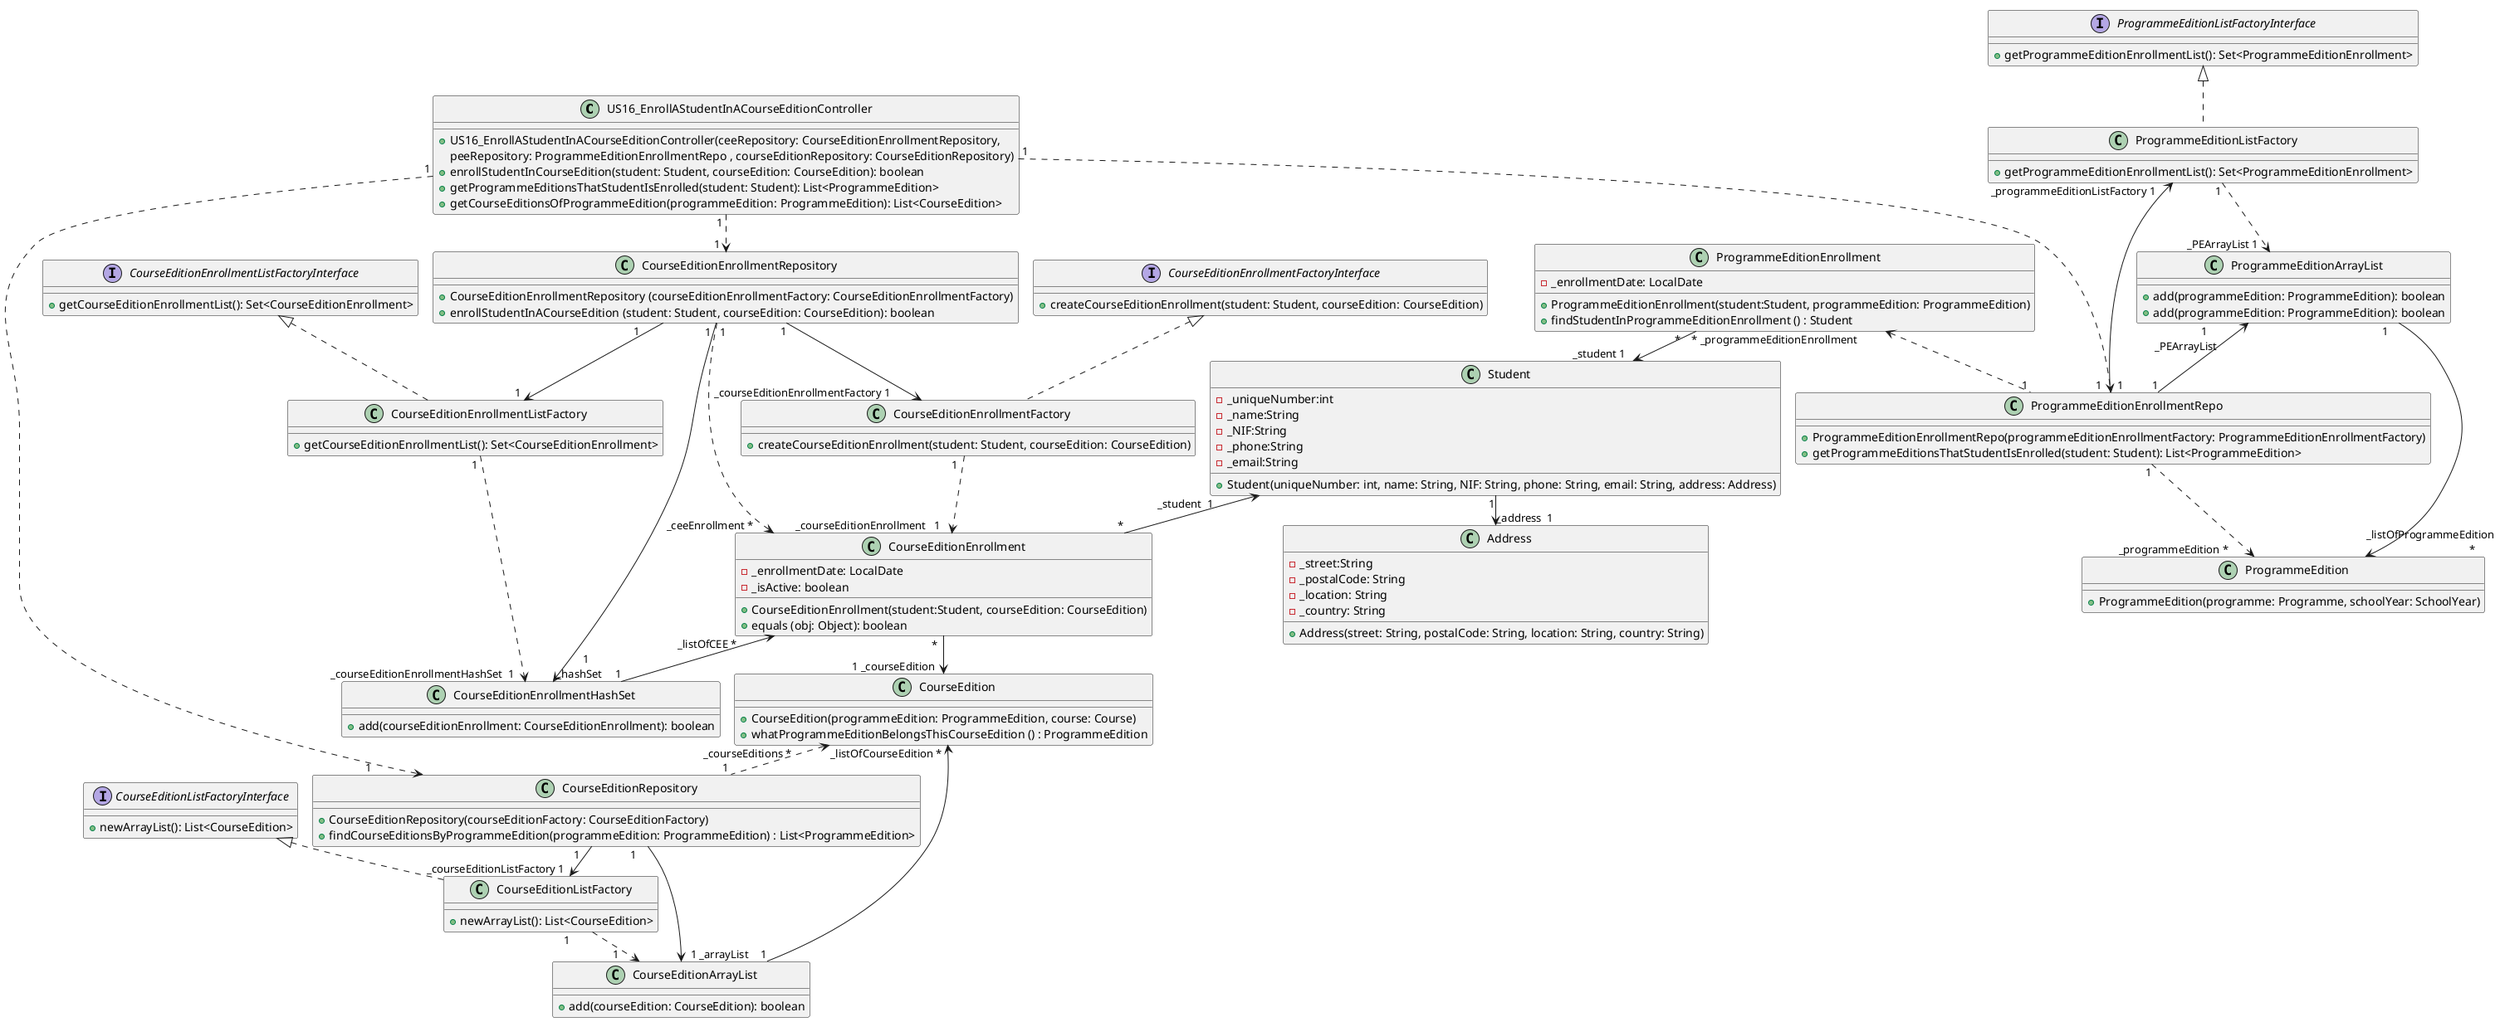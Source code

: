 @startuml
!pragma layout smetana

class US16_EnrollAStudentInACourseEditionController {
    +US16_EnrollAStudentInACourseEditionController(ceeRepository: CourseEditionEnrollmentRepository,
    peeRepository: ProgrammeEditionEnrollmentRepo , courseEditionRepository: CourseEditionRepository)
    +enrollStudentInCourseEdition(student: Student, courseEdition: CourseEdition): boolean
    +getProgrammeEditionsThatStudentIsEnrolled(student: Student): List<ProgrammeEdition>
    +getCourseEditionsOfProgrammeEdition(programmeEdition: ProgrammeEdition): List<CourseEdition>
}

class CourseEditionEnrollmentFactory{
    +createCourseEditionEnrollment(student: Student, courseEdition: CourseEdition)
}

class CourseEditionEnrollment {
    -_enrollmentDate: LocalDate
    - _isActive: boolean
    +CourseEditionEnrollment(student:Student, courseEdition: CourseEdition)
    +equals (obj: Object): boolean
}

class ProgrammeEditionArrayList{
    +add(programmeEdition: ProgrammeEdition): boolean
}

interface CourseEditionEnrollmentListFactoryInterface{
    +getCourseEditionEnrollmentList(): Set<CourseEditionEnrollment>
}

class CourseEditionEnrollmentListFactory {
    +getCourseEditionEnrollmentList(): Set<CourseEditionEnrollment>
}

class CourseEditionListFactory {
    +newArrayList(): List<CourseEdition>
}

interface CourseEditionListFactoryInterface{
    +newArrayList(): List<CourseEdition>
}

class CourseEditionArrayList{
    +add(courseEdition: CourseEdition): boolean
}

interface CourseEditionEnrollmentFactoryInterface{
    +createCourseEditionEnrollment(student: Student, courseEdition: CourseEdition)
}

class CourseEditionEnrollmentRepository {
    +CourseEditionEnrollmentRepository (courseEditionEnrollmentFactory: CourseEditionEnrollmentFactory)
    +enrollStudentInACourseEdition (student: Student, courseEdition: CourseEdition): boolean
}

class ProgrammeEditionEnrollment {
    -_enrollmentDate: LocalDate
    +ProgrammeEditionEnrollment(student:Student, programmeEdition: ProgrammeEdition)
    +findStudentInProgrammeEditionEnrollment () : Student
}

class ProgrammeEditionListFactory {
    +getProgrammeEditionEnrollmentList(): Set<ProgrammeEditionEnrollment>
}

interface ProgrammeEditionListFactoryInterface {
    +getProgrammeEditionEnrollmentList(): Set<ProgrammeEditionEnrollment>
}

class ProgrammeEditionArrayList {
    +add(programmeEdition: ProgrammeEdition): boolean
}

class CourseEditionEnrollmentHashSet {
    +add(courseEditionEnrollment: CourseEditionEnrollment): boolean
}

class ProgrammeEditionEnrollmentRepo {
    +ProgrammeEditionEnrollmentRepo(programmeEditionEnrollmentFactory: ProgrammeEditionEnrollmentFactory)
    +getProgrammeEditionsThatStudentIsEnrolled(student: Student): List<ProgrammeEdition>
}

class Student {
    -_uniqueNumber:int
    -_name:String
    -_NIF:String
    -_phone:String
    -_email:String
    +Student(uniqueNumber: int, name: String, NIF: String, phone: String, email: String, address: Address)
}

class Address {
     -_street:String
     -_postalCode: String
     -_location: String
     -_country: String
     +Address(street: String, postalCode: String, location: String, country: String)
}

class CourseEdition {
    +CourseEdition(programmeEdition: ProgrammeEdition, course: Course)
    +whatProgrammeEditionBelongsThisCourseEdition () : ProgrammeEdition
}

class ProgrammeEdition {
    +ProgrammeEdition(programme: Programme, schoolYear: SchoolYear)
}

class CourseEditionRepository {
    +CourseEditionRepository(courseEditionFactory: CourseEditionFactory)
    +findCourseEditionsByProgrammeEdition(programmeEdition: ProgrammeEdition) : List<ProgrammeEdition>
}

CourseEdition "_courseEditions *             " <.. "           1 " CourseEditionRepository
Student "_student  1                " <-- " *" CourseEditionEnrollment
CourseEditionEnrollment "    *  " --> " 1 _courseEdition   " CourseEdition
CourseEditionEnrollmentFactory "1  " ..> "_courseEditionEnrollment   1    "CourseEditionEnrollment
CourseEditionEnrollmentFactory "           _courseEditionEnrollmentFactory 1           " <-u- "  1" CourseEditionEnrollmentRepository
ProgrammeEditionEnrollment "      *     " --> "_student 1   " Student
ProgrammeEditionEnrollment "          * _programmeEditionEnrollment          " <.. "1 " ProgrammeEditionEnrollmentRepo
US16_EnrollAStudentInACourseEditionController "1 "..> "    1                  " CourseEditionRepository
US16_EnrollAStudentInACourseEditionController " 1 "..> "1   " ProgrammeEditionEnrollmentRepo
US16_EnrollAStudentInACourseEditionController "1 "..> "  1  " CourseEditionEnrollmentRepository
Address "_address  1             " <-u- "  1" Student
CourseEditionEnrollmentListFactory " 1 " <-u- "  1        " CourseEditionEnrollmentRepository
CourseEditionEnrollmentHashSet "    1" -u->  "_listOfCEE *             " CourseEditionEnrollment
CourseEditionEnrollmentListFactory"1 " ..> "_courseEditionEnrollmentHashSet  1    "CourseEditionEnrollmentHashSet
CourseEditionEnrollmentRepository " 1  " -u-> "     1\n _hashSet " CourseEditionEnrollmentHashSet
CourseEditionEnrollmentRepository"   1  " ..> "    _ceeEnrollment *       "CourseEditionEnrollment
CourseEditionEnrollmentFactoryInterface <|.. CourseEditionEnrollmentFactory
CourseEditionEnrollmentListFactoryInterface <|.. CourseEditionEnrollmentListFactory
CourseEditionListFactoryInterface <|.. CourseEditionListFactory
ProgrammeEditionListFactoryInterface <|.. ProgrammeEditionListFactory
CourseEditionRepository"     1    " --> "_courseEditionListFactory 1  "CourseEditionListFactory
CourseEditionRepository"1    " -u-> "   1 _arrayList                      " CourseEditionArrayList
CourseEditionListFactory" 1        " ..> " 1       "  CourseEditionArrayList
ProgrammeEditionEnrollmentRepo"  1" -u-> "  _programmeEditionListFactory 1      "ProgrammeEditionListFactory
ProgrammeEditionEnrollmentRepo"1" -u-> "  1\n_PEArrayList           "ProgrammeEditionArrayList
ProgrammeEditionListFactory"1" ..> "               _PEArrayList 1    "ProgrammeEditionArrayList
CourseEdition "_listOfCourseEdition *  " <-u- "1"CourseEditionArrayList
ProgrammeEdition"_listOfProgrammeEdition\n                              *" <-u- "  1    "ProgrammeEditionArrayList
ProgrammeEditionEnrollmentRepo "1"..> "_programmeEdition *         "ProgrammeEdition

@enduml